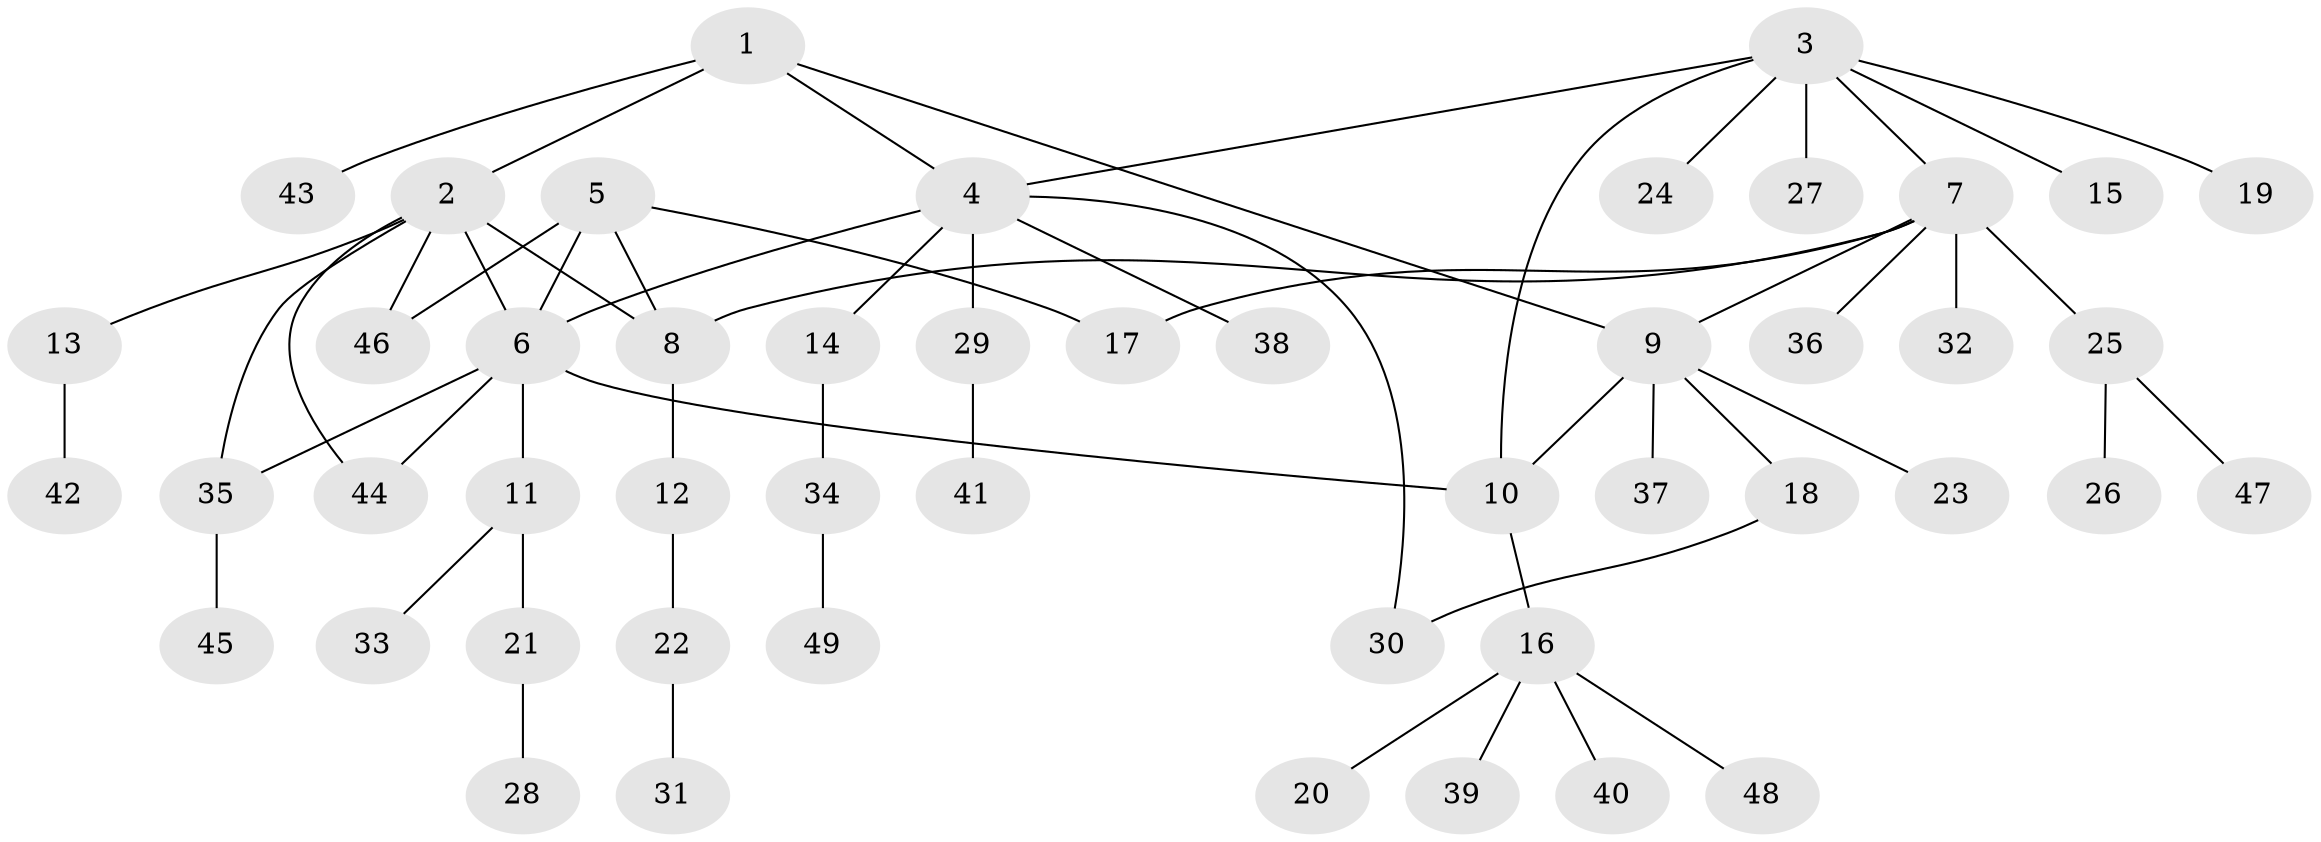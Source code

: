 // Generated by graph-tools (version 1.1) at 2025/16/03/09/25 04:16:11]
// undirected, 49 vertices, 59 edges
graph export_dot {
graph [start="1"]
  node [color=gray90,style=filled];
  1;
  2;
  3;
  4;
  5;
  6;
  7;
  8;
  9;
  10;
  11;
  12;
  13;
  14;
  15;
  16;
  17;
  18;
  19;
  20;
  21;
  22;
  23;
  24;
  25;
  26;
  27;
  28;
  29;
  30;
  31;
  32;
  33;
  34;
  35;
  36;
  37;
  38;
  39;
  40;
  41;
  42;
  43;
  44;
  45;
  46;
  47;
  48;
  49;
  1 -- 2;
  1 -- 4;
  1 -- 9;
  1 -- 43;
  2 -- 6;
  2 -- 8;
  2 -- 13;
  2 -- 35;
  2 -- 44;
  2 -- 46;
  3 -- 4;
  3 -- 7;
  3 -- 10;
  3 -- 15;
  3 -- 19;
  3 -- 24;
  3 -- 27;
  4 -- 6;
  4 -- 14;
  4 -- 29;
  4 -- 30;
  4 -- 38;
  5 -- 6;
  5 -- 8;
  5 -- 17;
  5 -- 46;
  6 -- 10;
  6 -- 11;
  6 -- 35;
  6 -- 44;
  7 -- 8;
  7 -- 9;
  7 -- 17;
  7 -- 25;
  7 -- 32;
  7 -- 36;
  8 -- 12;
  9 -- 10;
  9 -- 18;
  9 -- 23;
  9 -- 37;
  10 -- 16;
  11 -- 21;
  11 -- 33;
  12 -- 22;
  13 -- 42;
  14 -- 34;
  16 -- 20;
  16 -- 39;
  16 -- 40;
  16 -- 48;
  18 -- 30;
  21 -- 28;
  22 -- 31;
  25 -- 26;
  25 -- 47;
  29 -- 41;
  34 -- 49;
  35 -- 45;
}
